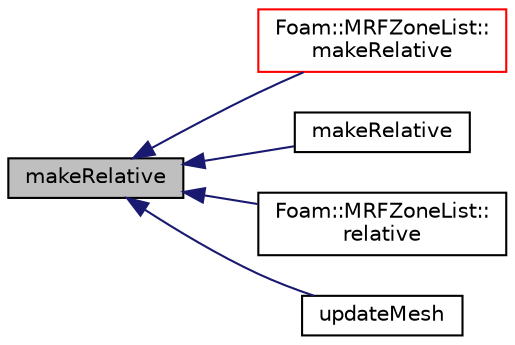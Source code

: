 digraph "makeRelative"
{
  bgcolor="transparent";
  edge [fontname="Helvetica",fontsize="10",labelfontname="Helvetica",labelfontsize="10"];
  node [fontname="Helvetica",fontsize="10",shape=record];
  rankdir="LR";
  Node1 [label="makeRelative",height=0.2,width=0.4,color="black", fillcolor="grey75", style="filled", fontcolor="black"];
  Node1 -> Node2 [dir="back",color="midnightblue",fontsize="10",style="solid",fontname="Helvetica"];
  Node2 [label="Foam::MRFZoneList::\lmakeRelative",height=0.2,width=0.4,color="red",URL="$a01575.html#add2fae1d46ede124e41208cdefd3ef33",tooltip="Make the given absolute velocity relative within the MRF region. "];
  Node1 -> Node3 [dir="back",color="midnightblue",fontsize="10",style="solid",fontname="Helvetica"];
  Node3 [label="makeRelative",height=0.2,width=0.4,color="black",URL="$a01574.html#afcfac3323d764fb83d5fb0511e1eea36",tooltip="Make the given absolute patch flux relative. "];
  Node1 -> Node4 [dir="back",color="midnightblue",fontsize="10",style="solid",fontname="Helvetica"];
  Node4 [label="Foam::MRFZoneList::\lrelative",height=0.2,width=0.4,color="black",URL="$a01575.html#a817629474e3ce598991dd4d3ff6bd0be",tooltip="Return the given absolute boundary flux relative within. "];
  Node1 -> Node5 [dir="back",color="midnightblue",fontsize="10",style="solid",fontname="Helvetica"];
  Node5 [label="updateMesh",height=0.2,width=0.4,color="black",URL="$a01574.html#a9c8cde0b192708d622d874f8cc2df66d",tooltip="Update the mesh corresponding to given map. "];
}
